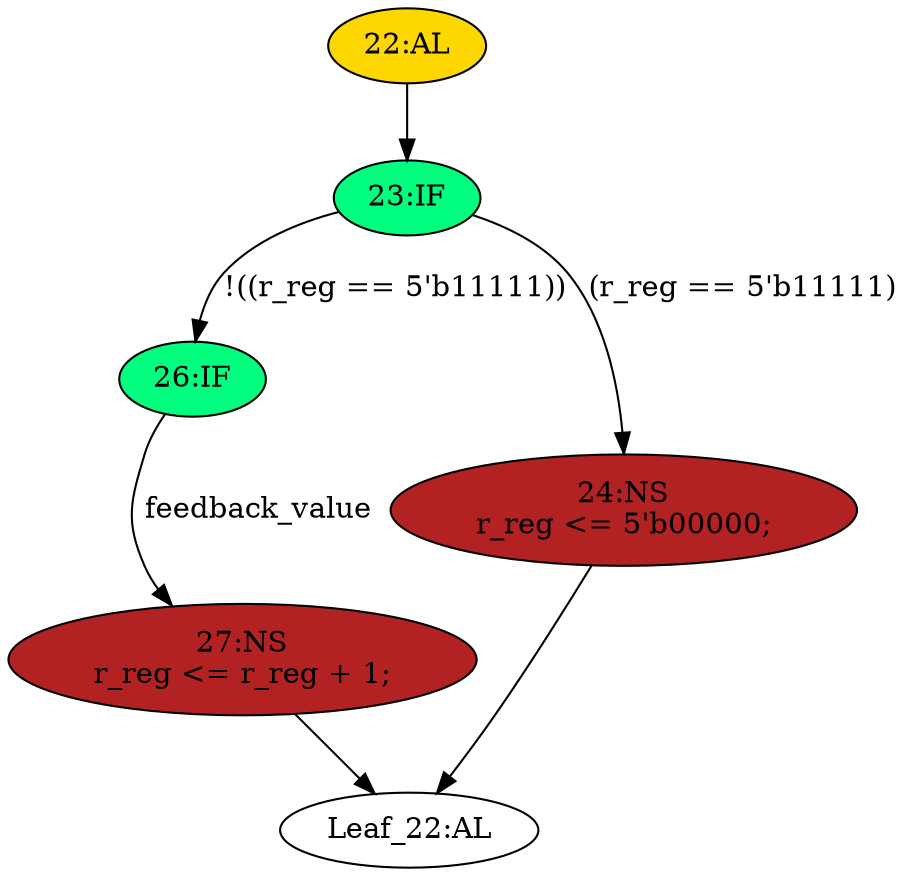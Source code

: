 strict digraph "" {
	node [label="\N"];
	"22:AL"	[ast="<pyverilog.vparser.ast.Always object at 0x7f43618c0250>",
		clk_sens=True,
		fillcolor=gold,
		label="22:AL",
		sens="['clk']",
		statements="[]",
		style=filled,
		typ=Always,
		use_var="['r_reg', 'feedback_value']"];
	"23:IF"	[ast="<pyverilog.vparser.ast.IfStatement object at 0x7f43618c0350>",
		fillcolor=springgreen,
		label="23:IF",
		statements="[]",
		style=filled,
		typ=IfStatement];
	"22:AL" -> "23:IF"	[cond="[]",
		lineno=None];
	"26:IF"	[ast="<pyverilog.vparser.ast.IfStatement object at 0x7f43618c03d0>",
		fillcolor=springgreen,
		label="26:IF",
		statements="[]",
		style=filled,
		typ=IfStatement];
	"23:IF" -> "26:IF"	[cond="['r_reg']",
		label="!((r_reg == 5'b11111))",
		lineno=23];
	"24:NS"	[ast="<pyverilog.vparser.ast.NonblockingSubstitution object at 0x7f43618c0690>",
		fillcolor=firebrick,
		label="24:NS
r_reg <= 5'b00000;",
		statements="[<pyverilog.vparser.ast.NonblockingSubstitution object at 0x7f43618c0690>]",
		style=filled,
		typ=NonblockingSubstitution];
	"23:IF" -> "24:NS"	[cond="['r_reg']",
		label="(r_reg == 5'b11111)",
		lineno=23];
	"27:NS"	[ast="<pyverilog.vparser.ast.NonblockingSubstitution object at 0x7f43618c0450>",
		fillcolor=firebrick,
		label="27:NS
r_reg <= r_reg + 1;",
		statements="[<pyverilog.vparser.ast.NonblockingSubstitution object at 0x7f43618c0450>]",
		style=filled,
		typ=NonblockingSubstitution];
	"26:IF" -> "27:NS"	[cond="['feedback_value']",
		label=feedback_value,
		lineno=26];
	"Leaf_22:AL"	[def_var="['r_reg']",
		label="Leaf_22:AL"];
	"24:NS" -> "Leaf_22:AL"	[cond="[]",
		lineno=None];
	"27:NS" -> "Leaf_22:AL"	[cond="[]",
		lineno=None];
}
